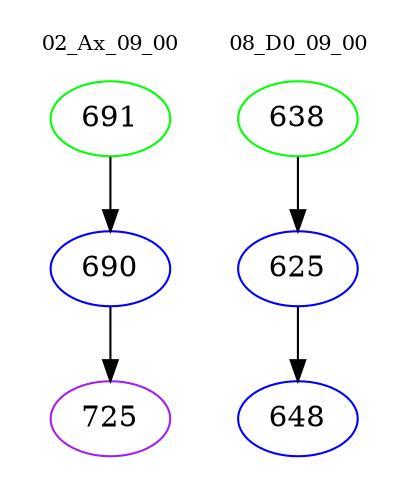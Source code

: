 digraph{
subgraph cluster_0 {
color = white
label = "02_Ax_09_00";
fontsize=10;
T0_691 [label="691", color="green"]
T0_691 -> T0_690 [color="black"]
T0_690 [label="690", color="blue"]
T0_690 -> T0_725 [color="black"]
T0_725 [label="725", color="purple"]
}
subgraph cluster_1 {
color = white
label = "08_D0_09_00";
fontsize=10;
T1_638 [label="638", color="green"]
T1_638 -> T1_625 [color="black"]
T1_625 [label="625", color="blue"]
T1_625 -> T1_648 [color="black"]
T1_648 [label="648", color="blue"]
}
}
